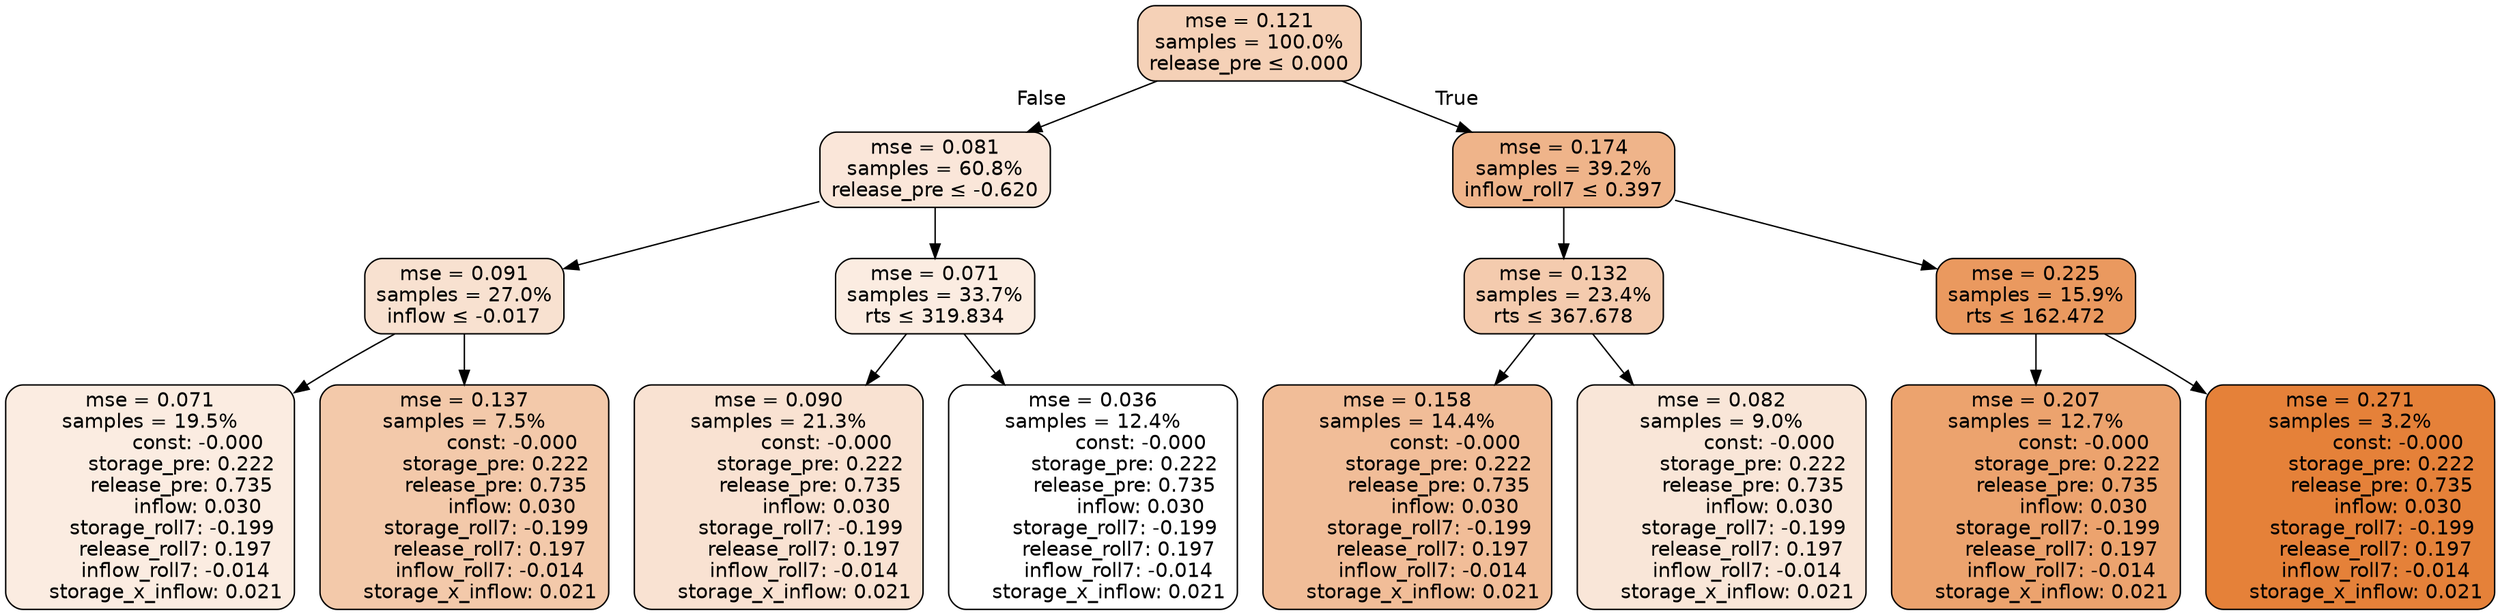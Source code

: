 digraph tree {
node [shape=rectangle, style="filled, rounded", color="black", fontname=helvetica] ;
edge [fontname=helvetica] ;
	"0" [label="mse = 0.121
samples = 100.0%
release_pre &le; 0.000", fillcolor="#f5d1b7"]
	"1" [label="mse = 0.081
samples = 60.8%
release_pre &le; -0.620", fillcolor="#fae6d9"]
	"2" [label="mse = 0.091
samples = 27.0%
inflow &le; -0.017", fillcolor="#f8e1d0"]
	"3" [label="mse = 0.071
samples = 19.5%
               const: -0.000
          storage_pre: 0.222
          release_pre: 0.735
               inflow: 0.030
       storage_roll7: -0.199
        release_roll7: 0.197
        inflow_roll7: -0.014
     storage_x_inflow: 0.021", fillcolor="#fbece1"]
	"4" [label="mse = 0.137
samples = 7.5%
               const: -0.000
          storage_pre: 0.222
          release_pre: 0.735
               inflow: 0.030
       storage_roll7: -0.199
        release_roll7: 0.197
        inflow_roll7: -0.014
     storage_x_inflow: 0.021", fillcolor="#f3c9aa"]
	"5" [label="mse = 0.071
samples = 33.7%
rts &le; 319.834", fillcolor="#fbece1"]
	"6" [label="mse = 0.090
samples = 21.3%
               const: -0.000
          storage_pre: 0.222
          release_pre: 0.735
               inflow: 0.030
       storage_roll7: -0.199
        release_roll7: 0.197
        inflow_roll7: -0.014
     storage_x_inflow: 0.021", fillcolor="#f9e2d2"]
	"7" [label="mse = 0.036
samples = 12.4%
               const: -0.000
          storage_pre: 0.222
          release_pre: 0.735
               inflow: 0.030
       storage_roll7: -0.199
        release_roll7: 0.197
        inflow_roll7: -0.014
     storage_x_inflow: 0.021", fillcolor="#ffffff"]
	"8" [label="mse = 0.174
samples = 39.2%
inflow_roll7 &le; 0.397", fillcolor="#efb48a"]
	"9" [label="mse = 0.132
samples = 23.4%
rts &le; 367.678", fillcolor="#f4cbae"]
	"10" [label="mse = 0.158
samples = 14.4%
               const: -0.000
          storage_pre: 0.222
          release_pre: 0.735
               inflow: 0.030
       storage_roll7: -0.199
        release_roll7: 0.197
        inflow_roll7: -0.014
     storage_x_inflow: 0.021", fillcolor="#f1bd98"]
	"11" [label="mse = 0.082
samples = 9.0%
               const: -0.000
          storage_pre: 0.222
          release_pre: 0.735
               inflow: 0.030
       storage_roll7: -0.199
        release_roll7: 0.197
        inflow_roll7: -0.014
     storage_x_inflow: 0.021", fillcolor="#f9e6d8"]
	"12" [label="mse = 0.225
samples = 15.9%
rts &le; 162.472", fillcolor="#ea995f"]
	"13" [label="mse = 0.207
samples = 12.7%
               const: -0.000
          storage_pre: 0.222
          release_pre: 0.735
               inflow: 0.030
       storage_roll7: -0.199
        release_roll7: 0.197
        inflow_roll7: -0.014
     storage_x_inflow: 0.021", fillcolor="#eca36e"]
	"14" [label="mse = 0.271
samples = 3.2%
               const: -0.000
          storage_pre: 0.222
          release_pre: 0.735
               inflow: 0.030
       storage_roll7: -0.199
        release_roll7: 0.197
        inflow_roll7: -0.014
     storage_x_inflow: 0.021", fillcolor="#e58139"]

	"0" -> "1" [labeldistance=2.5, labelangle=45, headlabel="False"]
	"1" -> "2"
	"2" -> "3"
	"2" -> "4"
	"1" -> "5"
	"5" -> "6"
	"5" -> "7"
	"0" -> "8" [labeldistance=2.5, labelangle=-45, headlabel="True"]
	"8" -> "9"
	"9" -> "10"
	"9" -> "11"
	"8" -> "12"
	"12" -> "13"
	"12" -> "14"
}